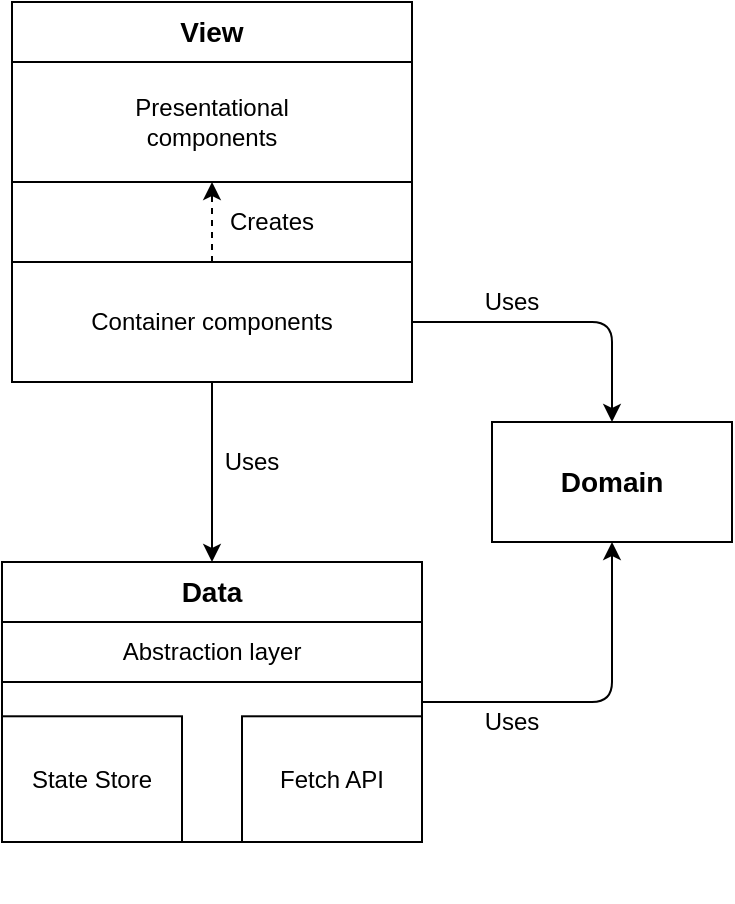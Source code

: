 <mxfile version="14.6.13" type="device"><diagram id="C5RBs43oDa-KdzZeNtuy" name="Page-1"><mxGraphModel dx="1301" dy="1173" grid="1" gridSize="10" guides="1" tooltips="1" connect="1" arrows="1" fold="1" page="1" pageScale="1" pageWidth="827" pageHeight="1169" math="0" shadow="0"><root><mxCell id="WIyWlLk6GJQsqaUBKTNV-0"/><mxCell id="WIyWlLk6GJQsqaUBKTNV-1" parent="WIyWlLk6GJQsqaUBKTNV-0"/><mxCell id="D4kbhnY6-8vEs5XPwqfo-5" value="" style="rounded=0;whiteSpace=wrap;html=1;" parent="WIyWlLk6GJQsqaUBKTNV-1" vertex="1"><mxGeometry x="236" y="40" width="200" height="190" as="geometry"/></mxCell><mxCell id="W96xpT6wWWi0VlfzA4-1-0" value="Presentational&lt;br&gt;components" style="rounded=0;whiteSpace=wrap;html=1;" parent="WIyWlLk6GJQsqaUBKTNV-1" vertex="1"><mxGeometry x="236" y="70" width="200" height="60" as="geometry"/></mxCell><mxCell id="W96xpT6wWWi0VlfzA4-1-1" value="Container components" style="rounded=0;whiteSpace=wrap;html=1;" parent="WIyWlLk6GJQsqaUBKTNV-1" vertex="1"><mxGeometry x="236" y="170" width="200" height="60" as="geometry"/></mxCell><mxCell id="W96xpT6wWWi0VlfzA4-1-3" value="&lt;b&gt;&lt;font style=&quot;font-size: 14px&quot;&gt;Domain&lt;/font&gt;&lt;/b&gt;" style="rounded=0;whiteSpace=wrap;html=1;" parent="WIyWlLk6GJQsqaUBKTNV-1" vertex="1"><mxGeometry x="476" y="250" width="120" height="60" as="geometry"/></mxCell><mxCell id="W96xpT6wWWi0VlfzA4-1-6" value="" style="endArrow=classic;html=1;entryX=0.5;entryY=1;entryDx=0;entryDy=0;exitX=0.5;exitY=0;exitDx=0;exitDy=0;dashed=1;" parent="WIyWlLk6GJQsqaUBKTNV-1" source="W96xpT6wWWi0VlfzA4-1-1" target="W96xpT6wWWi0VlfzA4-1-0" edge="1"><mxGeometry width="50" height="50" relative="1" as="geometry"><mxPoint x="366" y="130" as="sourcePoint"/><mxPoint x="516" y="360" as="targetPoint"/></mxGeometry></mxCell><mxCell id="W96xpT6wWWi0VlfzA4-1-7" value="" style="endArrow=classic;html=1;exitX=1;exitY=0.5;exitDx=0;exitDy=0;entryX=0.5;entryY=0;entryDx=0;entryDy=0;" parent="WIyWlLk6GJQsqaUBKTNV-1" source="W96xpT6wWWi0VlfzA4-1-1" target="W96xpT6wWWi0VlfzA4-1-3" edge="1"><mxGeometry width="50" height="50" relative="1" as="geometry"><mxPoint x="466" y="410" as="sourcePoint"/><mxPoint x="516" y="360" as="targetPoint"/><Array as="points"><mxPoint x="536" y="200"/><mxPoint x="536" y="220"/></Array></mxGeometry></mxCell><mxCell id="W96xpT6wWWi0VlfzA4-1-8" value="" style="endArrow=classic;html=1;exitX=1;exitY=0.5;exitDx=0;exitDy=0;entryX=0.5;entryY=1;entryDx=0;entryDy=0;" parent="WIyWlLk6GJQsqaUBKTNV-1" source="W96xpT6wWWi0VlfzA4-1-2" target="W96xpT6wWWi0VlfzA4-1-3" edge="1"><mxGeometry width="50" height="50" relative="1" as="geometry"><mxPoint x="466" y="410" as="sourcePoint"/><mxPoint x="516" y="360" as="targetPoint"/><Array as="points"><mxPoint x="536" y="390"/></Array></mxGeometry></mxCell><mxCell id="W96xpT6wWWi0VlfzA4-1-10" value="" style="group" parent="WIyWlLk6GJQsqaUBKTNV-1" vertex="1" connectable="0"><mxGeometry x="231" y="320" width="210" height="170" as="geometry"/></mxCell><mxCell id="W96xpT6wWWi0VlfzA4-1-2" value="&lt;b&gt;&lt;font style=&quot;font-size: 14px&quot;&gt;Data&lt;/font&gt;&lt;/b&gt;" style="rounded=0;whiteSpace=wrap;html=1;verticalAlign=top;" parent="W96xpT6wWWi0VlfzA4-1-10" vertex="1"><mxGeometry width="210" height="140" as="geometry"/></mxCell><mxCell id="W96xpT6wWWi0VlfzA4-1-4" value="State Store" style="rounded=0;whiteSpace=wrap;html=1;" parent="W96xpT6wWWi0VlfzA4-1-10" vertex="1"><mxGeometry y="77.143" width="90" height="62.857" as="geometry"/></mxCell><mxCell id="W96xpT6wWWi0VlfzA4-1-5" value="Fetch API" style="rounded=0;whiteSpace=wrap;html=1;" parent="W96xpT6wWWi0VlfzA4-1-10" vertex="1"><mxGeometry x="120" y="77.143" width="90" height="62.857" as="geometry"/></mxCell><mxCell id="W96xpT6wWWi0VlfzA4-1-12" value="Abstraction layer" style="rounded=0;whiteSpace=wrap;html=1;" parent="W96xpT6wWWi0VlfzA4-1-10" vertex="1"><mxGeometry y="30" width="210" height="30" as="geometry"/></mxCell><mxCell id="W96xpT6wWWi0VlfzA4-1-11" value="" style="endArrow=classic;html=1;exitX=0.5;exitY=1;exitDx=0;exitDy=0;entryX=0.5;entryY=0;entryDx=0;entryDy=0;" parent="WIyWlLk6GJQsqaUBKTNV-1" source="W96xpT6wWWi0VlfzA4-1-1" target="W96xpT6wWWi0VlfzA4-1-2" edge="1"><mxGeometry width="50" height="50" relative="1" as="geometry"><mxPoint x="466" y="410" as="sourcePoint"/><mxPoint x="516" y="360" as="targetPoint"/></mxGeometry></mxCell><mxCell id="D4kbhnY6-8vEs5XPwqfo-1" value="Creates" style="text;html=1;strokeColor=none;fillColor=none;align=center;verticalAlign=middle;whiteSpace=wrap;rounded=0;" parent="WIyWlLk6GJQsqaUBKTNV-1" vertex="1"><mxGeometry x="346" y="140" width="40" height="20" as="geometry"/></mxCell><mxCell id="D4kbhnY6-8vEs5XPwqfo-2" value="Uses" style="text;html=1;strokeColor=none;fillColor=none;align=center;verticalAlign=middle;whiteSpace=wrap;rounded=0;" parent="WIyWlLk6GJQsqaUBKTNV-1" vertex="1"><mxGeometry x="466" y="390" width="40" height="20" as="geometry"/></mxCell><mxCell id="D4kbhnY6-8vEs5XPwqfo-3" value="Uses" style="text;html=1;strokeColor=none;fillColor=none;align=center;verticalAlign=middle;whiteSpace=wrap;rounded=0;" parent="WIyWlLk6GJQsqaUBKTNV-1" vertex="1"><mxGeometry x="466" y="180" width="40" height="20" as="geometry"/></mxCell><mxCell id="D4kbhnY6-8vEs5XPwqfo-4" value="Uses" style="text;html=1;strokeColor=none;fillColor=none;align=center;verticalAlign=middle;whiteSpace=wrap;rounded=0;" parent="WIyWlLk6GJQsqaUBKTNV-1" vertex="1"><mxGeometry x="336" y="260" width="40" height="20" as="geometry"/></mxCell><mxCell id="D4kbhnY6-8vEs5XPwqfo-6" value="&lt;b&gt;&lt;font style=&quot;font-size: 14px&quot;&gt;View&lt;/font&gt;&lt;/b&gt;" style="text;html=1;strokeColor=none;fillColor=none;align=center;verticalAlign=middle;whiteSpace=wrap;rounded=0;" parent="WIyWlLk6GJQsqaUBKTNV-1" vertex="1"><mxGeometry x="316" y="45" width="40" height="20" as="geometry"/></mxCell></root></mxGraphModel></diagram></mxfile>